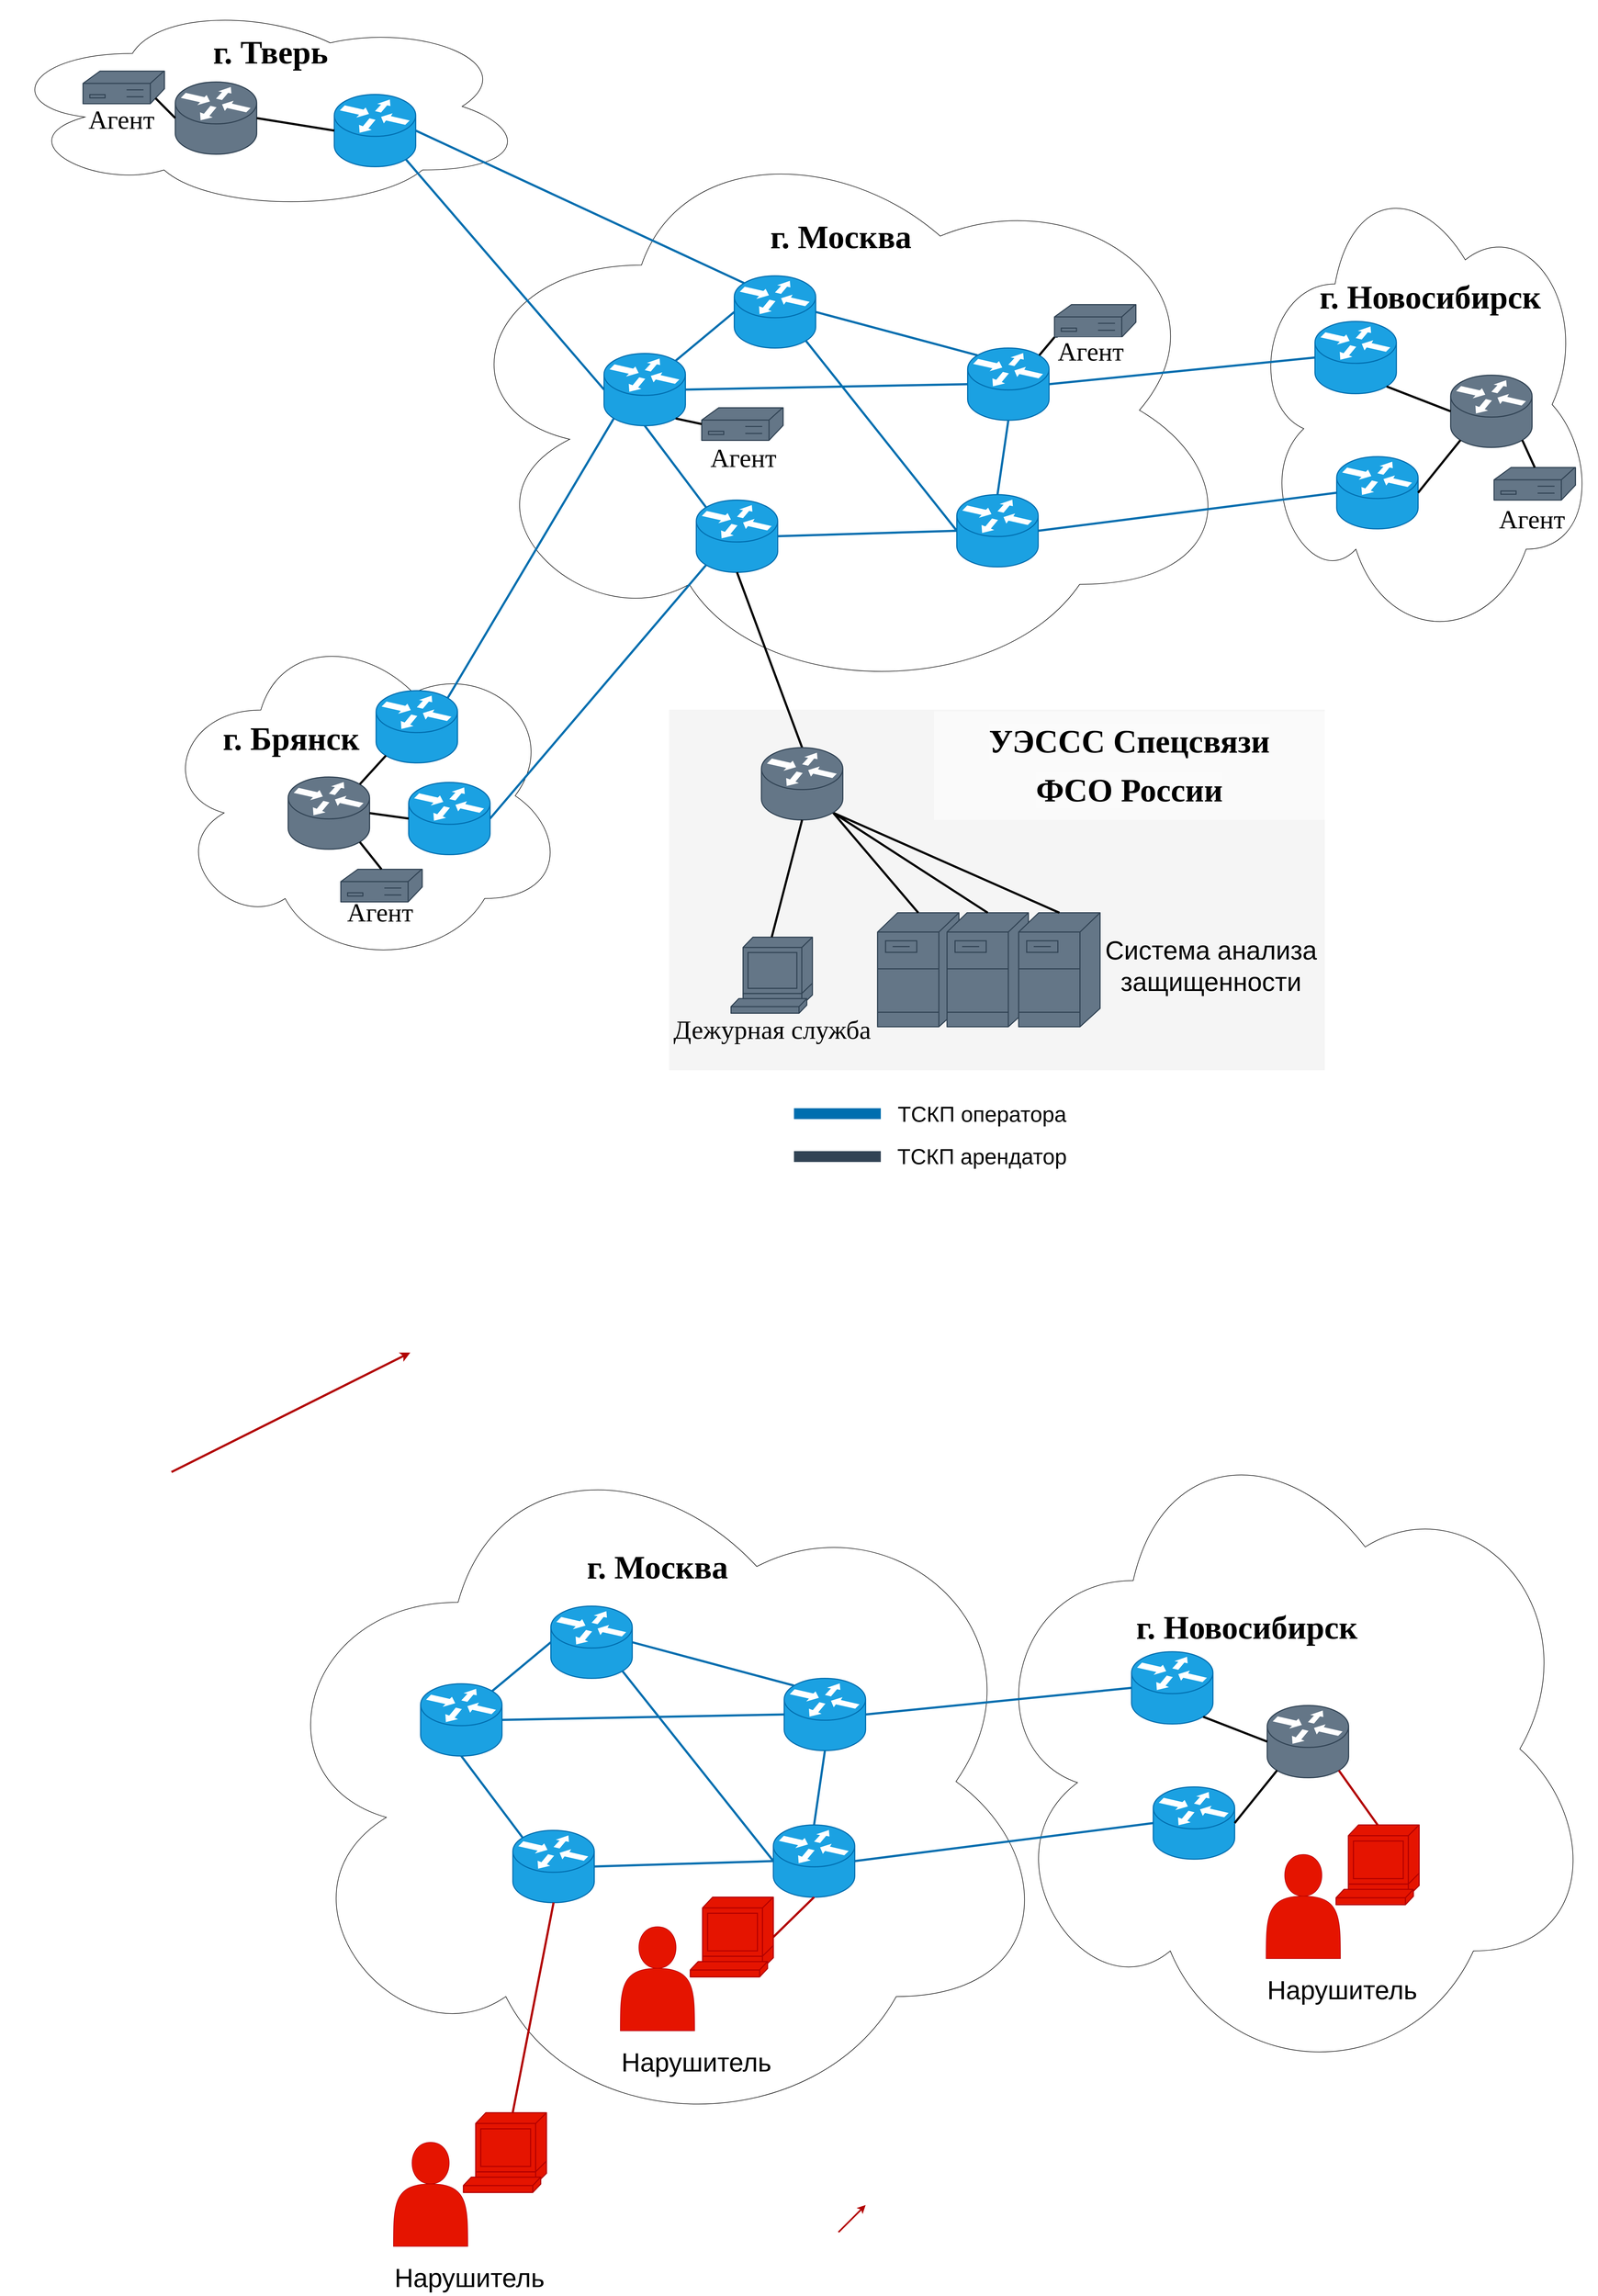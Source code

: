 <mxfile version="24.3.1" type="github">
  <diagram name="Страница — 1" id="Bqd6xs9rip2nT49SWFEB">
    <mxGraphModel dx="258" dy="3413" grid="1" gridSize="10" guides="1" tooltips="1" connect="1" arrows="1" fold="1" page="1" pageScale="1" pageWidth="827" pageHeight="1169" math="0" shadow="0">
      <root>
        <mxCell id="0" />
        <mxCell id="1" parent="0" />
        <mxCell id="gcthmi8djZXuA6VIOoRg-48" value="" style="ellipse;shape=cloud;whiteSpace=wrap;html=1;" parent="1" vertex="1">
          <mxGeometry x="2492" y="-2070" width="1468" height="1069" as="geometry" />
        </mxCell>
        <mxCell id="gcthmi8djZXuA6VIOoRg-49" value="&lt;font style=&quot;font-size: 22px;&quot;&gt;&lt;br&gt;&lt;/font&gt;" style="ellipse;shape=cloud;whiteSpace=wrap;html=1;" parent="1" vertex="1">
          <mxGeometry x="1678" y="-2290" width="972" height="390" as="geometry" />
        </mxCell>
        <mxCell id="gcthmi8djZXuA6VIOoRg-94" value="&lt;font face=&quot;Times New Roman&quot; style=&quot;font-size: 60px;&quot;&gt;&lt;b&gt;г. Москва&lt;/b&gt;&lt;/font&gt;" style="text;html=1;align=center;verticalAlign=middle;resizable=0;points=[];autosize=1;strokeColor=none;fillColor=none;" parent="1" vertex="1">
          <mxGeometry x="3086" y="-1900" width="280" height="90" as="geometry" />
        </mxCell>
        <mxCell id="gcthmi8djZXuA6VIOoRg-96" value="&lt;font face=&quot;Times New Roman&quot; style=&quot;font-size: 60px;&quot;&gt;&lt;b&gt;г. Тверь&lt;/b&gt;&lt;/font&gt;" style="text;html=1;align=center;verticalAlign=middle;resizable=0;points=[];autosize=1;strokeColor=none;fillColor=none;" parent="1" vertex="1">
          <mxGeometry x="2055" y="-2240" width="240" height="90" as="geometry" />
        </mxCell>
        <mxCell id="gcthmi8djZXuA6VIOoRg-97" value="" style="ellipse;shape=cloud;whiteSpace=wrap;html=1;" parent="1" vertex="1">
          <mxGeometry x="3977" y="-1990" width="640" height="888" as="geometry" />
        </mxCell>
        <mxCell id="gcthmi8djZXuA6VIOoRg-98" value="&lt;font face=&quot;Times New Roman&quot; style=&quot;font-size: 60px;&quot;&gt;&lt;b&gt;г. Новосибирск&lt;/b&gt;&lt;/font&gt;" style="text;html=1;align=center;verticalAlign=middle;resizable=0;points=[];autosize=1;strokeColor=none;fillColor=none;" parent="1" vertex="1">
          <mxGeometry x="4097" y="-1789" width="430" height="90" as="geometry" />
        </mxCell>
        <mxCell id="gcthmi8djZXuA6VIOoRg-99" value="&lt;font style=&quot;font-size: 22px;&quot;&gt;&lt;br&gt;&lt;/font&gt;" style="ellipse;shape=cloud;whiteSpace=wrap;html=1;" parent="1" vertex="1">
          <mxGeometry x="1970" y="-1141" width="750" height="631" as="geometry" />
        </mxCell>
        <mxCell id="gcthmi8djZXuA6VIOoRg-100" value="&lt;font face=&quot;Times New Roman&quot; style=&quot;font-size: 60px;&quot;&gt;&lt;b&gt;г. Брянск&lt;/b&gt;&lt;/font&gt;" style="text;html=1;align=center;verticalAlign=middle;resizable=0;points=[];autosize=1;strokeColor=none;fillColor=none;" parent="1" vertex="1">
          <mxGeometry x="2073" y="-976" width="280" height="90" as="geometry" />
        </mxCell>
        <mxCell id="gcthmi8djZXuA6VIOoRg-101" value="" style="shape=mxgraph.cisco.routers.router;sketch=0;html=1;pointerEvents=1;dashed=0;fillColor=#1ba1e2;strokeColor=#006EAF;strokeWidth=2;verticalLabelPosition=bottom;verticalAlign=top;align=center;outlineConnect=0;fontColor=#ffffff;" parent="1" vertex="1">
          <mxGeometry x="2960" y="-1370" width="150" height="133" as="geometry" />
        </mxCell>
        <mxCell id="gcthmi8djZXuA6VIOoRg-102" value="" style="shape=mxgraph.cisco.routers.router;sketch=0;html=1;pointerEvents=1;dashed=0;fillColor=#1ba1e2;strokeColor=#006EAF;strokeWidth=2;verticalLabelPosition=bottom;verticalAlign=top;align=center;outlineConnect=0;fontColor=#ffffff;" parent="1" vertex="1">
          <mxGeometry x="2790" y="-1640" width="150" height="133" as="geometry" />
        </mxCell>
        <mxCell id="gcthmi8djZXuA6VIOoRg-103" value="" style="shape=mxgraph.cisco.routers.router;sketch=0;html=1;pointerEvents=1;dashed=0;fillColor=#1ba1e2;strokeColor=#006EAF;strokeWidth=2;verticalLabelPosition=bottom;verticalAlign=top;align=center;outlineConnect=0;fontColor=#ffffff;" parent="1" vertex="1">
          <mxGeometry x="3030" y="-1783" width="150" height="133" as="geometry" />
        </mxCell>
        <mxCell id="gcthmi8djZXuA6VIOoRg-104" value="" style="shape=mxgraph.cisco.routers.router;sketch=0;html=1;pointerEvents=1;dashed=0;fillColor=#1ba1e2;strokeColor=#006EAF;strokeWidth=2;verticalLabelPosition=bottom;verticalAlign=top;align=center;outlineConnect=0;fontColor=#ffffff;" parent="1" vertex="1">
          <mxGeometry x="3440" y="-1380" width="150" height="133" as="geometry" />
        </mxCell>
        <mxCell id="gcthmi8djZXuA6VIOoRg-107" value="" style="shape=mxgraph.cisco.routers.router;sketch=0;html=1;pointerEvents=1;dashed=0;fillColor=#1ba1e2;strokeColor=#006EAF;strokeWidth=2;verticalLabelPosition=bottom;verticalAlign=top;align=center;outlineConnect=0;fontColor=#ffffff;" parent="1" vertex="1">
          <mxGeometry x="4100" y="-1699" width="150" height="133" as="geometry" />
        </mxCell>
        <mxCell id="gcthmi8djZXuA6VIOoRg-109" value="" style="shape=mxgraph.cisco.routers.router;sketch=0;html=1;pointerEvents=1;dashed=0;fillColor=#1ba1e2;strokeColor=#006EAF;strokeWidth=2;verticalLabelPosition=bottom;verticalAlign=top;align=center;outlineConnect=0;fontColor=#ffffff;" parent="1" vertex="1">
          <mxGeometry x="4140" y="-1450" width="150" height="133" as="geometry" />
        </mxCell>
        <mxCell id="gcthmi8djZXuA6VIOoRg-110" value="" style="shape=mxgraph.cisco.routers.router;sketch=0;html=1;pointerEvents=1;dashed=0;fillColor=#1ba1e2;strokeColor=#006EAF;strokeWidth=2;verticalLabelPosition=bottom;verticalAlign=top;align=center;outlineConnect=0;fontColor=#ffffff;" parent="1" vertex="1">
          <mxGeometry x="2293" y="-2117" width="150" height="133" as="geometry" />
        </mxCell>
        <mxCell id="gcthmi8djZXuA6VIOoRg-111" value="" style="shape=mxgraph.cisco.routers.router;sketch=0;html=1;pointerEvents=1;dashed=0;fillColor=#1ba1e2;strokeColor=#006EAF;strokeWidth=2;verticalLabelPosition=bottom;verticalAlign=top;align=center;outlineConnect=0;fontColor=#ffffff;" parent="1" vertex="1">
          <mxGeometry x="2430" y="-850" width="150" height="133" as="geometry" />
        </mxCell>
        <mxCell id="gcthmi8djZXuA6VIOoRg-112" value="" style="shape=mxgraph.cisco.routers.router;sketch=0;html=1;pointerEvents=1;dashed=0;fillColor=#1ba1e2;strokeColor=#006EAF;strokeWidth=2;verticalLabelPosition=bottom;verticalAlign=top;align=center;outlineConnect=0;fontColor=#ffffff;" parent="1" vertex="1">
          <mxGeometry x="2370" y="-1019" width="150" height="133" as="geometry" />
        </mxCell>
        <mxCell id="gcthmi8djZXuA6VIOoRg-113" value="" style="whiteSpace=wrap;html=1;rounded=0;shadow=0;comic=0;strokeWidth=1;fontFamily=Verdana;fontSize=14;fillColor=#f5f5f5;strokeColor=none;verticalAlign=top;fontStyle=1" parent="1" vertex="1">
          <mxGeometry x="2910" y="-984" width="1208" height="664" as="geometry" />
        </mxCell>
        <mxCell id="gcthmi8djZXuA6VIOoRg-116" value="&lt;p style=&quot;line-height: 150%; font-size: 60px;&quot;&gt;&lt;br&gt;&lt;span style=&quot;forced-color-adjust: none; color: rgb(0, 0, 0); font-style: normal; font-variant-ligatures: normal; font-variant-caps: normal; letter-spacing: normal; orphans: 2; text-align: center; text-indent: 0px; text-transform: none; widows: 2; word-spacing: 0px; -webkit-text-stroke-width: 0px; background-color: rgb(251, 251, 251); text-decoration-thickness: initial; text-decoration-style: initial; text-decoration-color: initial; font-family: Verdana; font-weight: 700; white-space: normal;&quot;&gt;УЭССС Спецсвязи&lt;/span&gt;&lt;br style=&quot;forced-color-adjust: none; color: rgb(0, 0, 0); font-style: normal; font-variant-ligatures: normal; font-variant-caps: normal; letter-spacing: normal; orphans: 2; text-align: center; text-indent: 0px; text-transform: none; widows: 2; word-spacing: 0px; -webkit-text-stroke-width: 0px; background-color: rgb(251, 251, 251); text-decoration-thickness: initial; text-decoration-style: initial; text-decoration-color: initial; font-family: Verdana; font-weight: 700; white-space: normal;&quot;&gt;&lt;span style=&quot;forced-color-adjust: none; color: rgb(0, 0, 0); font-style: normal; font-variant-ligatures: normal; font-variant-caps: normal; letter-spacing: normal; orphans: 2; text-align: center; text-indent: 0px; text-transform: none; widows: 2; word-spacing: 0px; -webkit-text-stroke-width: 0px; background-color: rgb(251, 251, 251); text-decoration-thickness: initial; text-decoration-style: initial; text-decoration-color: initial; font-family: Verdana; font-weight: 700; white-space: normal;&quot;&gt;ФСО России&lt;/span&gt;&lt;br&gt;&lt;br&gt;&lt;/p&gt;" style="rounded=0;whiteSpace=wrap;html=1;opacity=50;strokeColor=none;" parent="1" vertex="1">
          <mxGeometry x="3398" y="-981" width="720" height="200" as="geometry" />
        </mxCell>
        <mxCell id="gcthmi8djZXuA6VIOoRg-118" value="" style="endArrow=none;html=1;rounded=0;exitX=0.88;exitY=0.9;exitDx=0;exitDy=0;exitPerimeter=0;entryX=0;entryY=0.5;entryDx=0;entryDy=0;entryPerimeter=0;jumpSize=50;strokeWidth=4;fillColor=#1ba1e2;strokeColor=#006EAF;" parent="1" source="gcthmi8djZXuA6VIOoRg-110" target="gcthmi8djZXuA6VIOoRg-102" edge="1">
          <mxGeometry width="50" height="50" relative="1" as="geometry">
            <mxPoint x="2670" y="-1380" as="sourcePoint" />
            <mxPoint x="2720" y="-1430" as="targetPoint" />
          </mxGeometry>
        </mxCell>
        <mxCell id="gcthmi8djZXuA6VIOoRg-119" value="" style="endArrow=none;html=1;rounded=0;exitX=0.88;exitY=0.1;exitDx=0;exitDy=0;exitPerimeter=0;entryX=0.12;entryY=0.9;entryDx=0;entryDy=0;entryPerimeter=0;jumpSize=50;strokeWidth=4;fillColor=#1ba1e2;strokeColor=#006EAF;" parent="1" source="gcthmi8djZXuA6VIOoRg-112" target="gcthmi8djZXuA6VIOoRg-102" edge="1">
          <mxGeometry width="50" height="50" relative="1" as="geometry">
            <mxPoint x="2225" y="-1697" as="sourcePoint" />
            <mxPoint x="2800" y="-1564" as="targetPoint" />
          </mxGeometry>
        </mxCell>
        <mxCell id="gcthmi8djZXuA6VIOoRg-120" value="" style="endArrow=none;html=1;rounded=0;exitX=1;exitY=0.5;exitDx=0;exitDy=0;exitPerimeter=0;entryX=0.12;entryY=0.9;entryDx=0;entryDy=0;entryPerimeter=0;jumpSize=50;strokeWidth=4;fillColor=#1ba1e2;strokeColor=#006EAF;" parent="1" source="gcthmi8djZXuA6VIOoRg-111" target="gcthmi8djZXuA6VIOoRg-101" edge="1">
          <mxGeometry width="50" height="50" relative="1" as="geometry">
            <mxPoint x="2235" y="-1687" as="sourcePoint" />
            <mxPoint x="2810" y="-1554" as="targetPoint" />
          </mxGeometry>
        </mxCell>
        <mxCell id="gcthmi8djZXuA6VIOoRg-121" value="" style="endArrow=none;html=1;rounded=0;exitX=0.5;exitY=0;exitDx=0;exitDy=0;exitPerimeter=0;entryX=0.5;entryY=1;entryDx=0;entryDy=0;entryPerimeter=0;jumpSize=50;strokeWidth=4;" parent="1" source="gcthmi8djZXuA6VIOoRg-117" target="gcthmi8djZXuA6VIOoRg-101" edge="1">
          <mxGeometry width="50" height="50" relative="1" as="geometry">
            <mxPoint x="2245" y="-1677" as="sourcePoint" />
            <mxPoint x="2820" y="-1544" as="targetPoint" />
          </mxGeometry>
        </mxCell>
        <mxCell id="gcthmi8djZXuA6VIOoRg-122" value="" style="endArrow=none;html=1;rounded=0;exitX=0;exitY=0.5;exitDx=0;exitDy=0;exitPerimeter=0;entryX=1;entryY=0.5;entryDx=0;entryDy=0;entryPerimeter=0;jumpSize=50;strokeWidth=4;fillColor=#1ba1e2;strokeColor=#006EAF;" parent="1" source="gcthmi8djZXuA6VIOoRg-107" target="gcthmi8djZXuA6VIOoRg-105" edge="1">
          <mxGeometry width="50" height="50" relative="1" as="geometry">
            <mxPoint x="2255" y="-1667" as="sourcePoint" />
            <mxPoint x="2830" y="-1534" as="targetPoint" />
          </mxGeometry>
        </mxCell>
        <mxCell id="gcthmi8djZXuA6VIOoRg-123" value="" style="endArrow=none;html=1;rounded=0;exitX=1;exitY=0.5;exitDx=0;exitDy=0;exitPerimeter=0;entryX=0;entryY=0.5;entryDx=0;entryDy=0;entryPerimeter=0;jumpSize=50;strokeWidth=4;fillColor=#1ba1e2;strokeColor=#006EAF;" parent="1" source="gcthmi8djZXuA6VIOoRg-104" target="gcthmi8djZXuA6VIOoRg-109" edge="1">
          <mxGeometry width="50" height="50" relative="1" as="geometry">
            <mxPoint x="2265" y="-1657" as="sourcePoint" />
            <mxPoint x="2840" y="-1524" as="targetPoint" />
          </mxGeometry>
        </mxCell>
        <mxCell id="gcthmi8djZXuA6VIOoRg-124" value="" style="endArrow=none;html=1;rounded=0;exitX=1;exitY=0.5;exitDx=0;exitDy=0;exitPerimeter=0;entryX=0;entryY=0.5;entryDx=0;entryDy=0;entryPerimeter=0;jumpSize=50;strokeWidth=4;fillColor=#1ba1e2;strokeColor=#006EAF;" parent="1" source="gcthmi8djZXuA6VIOoRg-102" target="gcthmi8djZXuA6VIOoRg-105" edge="1">
          <mxGeometry width="50" height="50" relative="1" as="geometry">
            <mxPoint x="2275" y="-1647" as="sourcePoint" />
            <mxPoint x="2850" y="-1514" as="targetPoint" />
          </mxGeometry>
        </mxCell>
        <mxCell id="gcthmi8djZXuA6VIOoRg-125" value="" style="endArrow=none;html=1;rounded=0;entryX=0;entryY=0.5;entryDx=0;entryDy=0;entryPerimeter=0;jumpSize=50;strokeWidth=4;exitX=0.88;exitY=0.9;exitDx=0;exitDy=0;exitPerimeter=0;fillColor=#1ba1e2;strokeColor=#006EAF;" parent="1" source="gcthmi8djZXuA6VIOoRg-103" target="gcthmi8djZXuA6VIOoRg-104" edge="1">
          <mxGeometry width="50" height="50" relative="1" as="geometry">
            <mxPoint x="2285" y="-1637" as="sourcePoint" />
            <mxPoint x="2860" y="-1504" as="targetPoint" />
          </mxGeometry>
        </mxCell>
        <mxCell id="gcthmi8djZXuA6VIOoRg-126" value="" style="endArrow=none;html=1;rounded=0;exitX=1;exitY=0.5;exitDx=0;exitDy=0;exitPerimeter=0;entryX=0;entryY=0.5;entryDx=0;entryDy=0;entryPerimeter=0;jumpSize=50;strokeWidth=4;fillColor=#1ba1e2;strokeColor=#006EAF;" parent="1" source="gcthmi8djZXuA6VIOoRg-101" target="gcthmi8djZXuA6VIOoRg-104" edge="1">
          <mxGeometry width="50" height="50" relative="1" as="geometry">
            <mxPoint x="2295" y="-1627" as="sourcePoint" />
            <mxPoint x="2870" y="-1494" as="targetPoint" />
          </mxGeometry>
        </mxCell>
        <mxCell id="gcthmi8djZXuA6VIOoRg-127" value="" style="endArrow=none;html=1;rounded=0;exitX=1;exitY=0.5;exitDx=0;exitDy=0;exitPerimeter=0;entryX=0.12;entryY=0.1;entryDx=0;entryDy=0;entryPerimeter=0;jumpSize=50;strokeWidth=4;fillColor=#1ba1e2;strokeColor=#006EAF;" parent="1" source="gcthmi8djZXuA6VIOoRg-103" target="gcthmi8djZXuA6VIOoRg-105" edge="1">
          <mxGeometry width="50" height="50" relative="1" as="geometry">
            <mxPoint x="2305" y="-1617" as="sourcePoint" />
            <mxPoint x="2880" y="-1484" as="targetPoint" />
          </mxGeometry>
        </mxCell>
        <mxCell id="gcthmi8djZXuA6VIOoRg-105" value="" style="shape=mxgraph.cisco.routers.router;sketch=0;html=1;pointerEvents=1;dashed=0;fillColor=#1ba1e2;strokeColor=#006EAF;strokeWidth=2;verticalLabelPosition=bottom;verticalAlign=top;align=center;outlineConnect=0;fontColor=#ffffff;" parent="1" vertex="1">
          <mxGeometry x="3460" y="-1650" width="150" height="133" as="geometry" />
        </mxCell>
        <mxCell id="gcthmi8djZXuA6VIOoRg-128" value="" style="endArrow=none;html=1;rounded=0;exitX=0.5;exitY=1;exitDx=0;exitDy=0;exitPerimeter=0;entryX=0.12;entryY=0.1;entryDx=0;entryDy=0;entryPerimeter=0;jumpSize=50;strokeWidth=4;fillColor=#1ba1e2;strokeColor=#006EAF;" parent="1" source="gcthmi8djZXuA6VIOoRg-102" target="gcthmi8djZXuA6VIOoRg-101" edge="1">
          <mxGeometry width="50" height="50" relative="1" as="geometry">
            <mxPoint x="2315" y="-1607" as="sourcePoint" />
            <mxPoint x="2890" y="-1474" as="targetPoint" />
          </mxGeometry>
        </mxCell>
        <mxCell id="gcthmi8djZXuA6VIOoRg-129" value="" style="endArrow=none;html=1;rounded=0;exitX=0.88;exitY=0.1;exitDx=0;exitDy=0;exitPerimeter=0;entryX=0;entryY=0.5;entryDx=0;entryDy=0;entryPerimeter=0;jumpSize=50;strokeWidth=4;fillColor=#1ba1e2;strokeColor=#006EAF;" parent="1" source="gcthmi8djZXuA6VIOoRg-102" target="gcthmi8djZXuA6VIOoRg-103" edge="1">
          <mxGeometry width="50" height="50" relative="1" as="geometry">
            <mxPoint x="2325" y="-1597" as="sourcePoint" />
            <mxPoint x="2900" y="-1464" as="targetPoint" />
          </mxGeometry>
        </mxCell>
        <mxCell id="gcthmi8djZXuA6VIOoRg-130" value="" style="endArrow=none;html=1;rounded=0;exitX=0.5;exitY=0;exitDx=0;exitDy=0;exitPerimeter=0;entryX=0.5;entryY=1;entryDx=0;entryDy=0;entryPerimeter=0;jumpSize=50;strokeWidth=4;fillColor=#1ba1e2;strokeColor=#006EAF;" parent="1" source="gcthmi8djZXuA6VIOoRg-104" target="gcthmi8djZXuA6VIOoRg-105" edge="1">
          <mxGeometry width="50" height="50" relative="1" as="geometry">
            <mxPoint x="2335" y="-1587" as="sourcePoint" />
            <mxPoint x="2910" y="-1454" as="targetPoint" />
          </mxGeometry>
        </mxCell>
        <mxCell id="gcthmi8djZXuA6VIOoRg-131" value="" style="endArrow=none;html=1;rounded=0;exitX=1;exitY=0.5;exitDx=0;exitDy=0;exitPerimeter=0;entryX=0.12;entryY=0.1;entryDx=0;entryDy=0;entryPerimeter=0;jumpSize=50;strokeWidth=4;fillColor=#1ba1e2;strokeColor=#006EAF;" parent="1" source="gcthmi8djZXuA6VIOoRg-110" target="gcthmi8djZXuA6VIOoRg-103" edge="1">
          <mxGeometry width="50" height="50" relative="1" as="geometry">
            <mxPoint x="2345" y="-1577" as="sourcePoint" />
            <mxPoint x="2920" y="-1444" as="targetPoint" />
          </mxGeometry>
        </mxCell>
        <mxCell id="gcthmi8djZXuA6VIOoRg-132" value="" style="shape=mxgraph.cisco.servers.fileserver;sketch=0;html=1;pointerEvents=1;dashed=0;fillColor=#647687;strokeColor=#314354;strokeWidth=2;verticalLabelPosition=bottom;verticalAlign=top;align=center;outlineConnect=0;fontColor=#ffffff;" parent="1" vertex="1">
          <mxGeometry x="3294" y="-610" width="150" height="210" as="geometry" />
        </mxCell>
        <mxCell id="gcthmi8djZXuA6VIOoRg-133" value="&lt;font style=&quot;font-size: 40px;&quot;&gt;ТСКП оператора&lt;/font&gt;" style="text;html=1;align=center;verticalAlign=middle;resizable=0;points=[];autosize=1;strokeColor=none;fillColor=none;" parent="1" vertex="1">
          <mxGeometry x="3321" y="-270" width="330" height="60" as="geometry" />
        </mxCell>
        <mxCell id="gcthmi8djZXuA6VIOoRg-135" style="edgeStyle=none;html=1;labelBackgroundColor=none;startFill=0;endArrow=none;endFill=0;strokeWidth=20;fontFamily=Verdana;fontSize=12;fillColor=#1ba1e2;strokeColor=#006EAF;" parent="1" edge="1">
          <mxGeometry relative="1" as="geometry">
            <mxPoint x="3300" y="-240" as="sourcePoint" />
            <mxPoint x="3140" y="-240" as="targetPoint" />
          </mxGeometry>
        </mxCell>
        <mxCell id="gcthmi8djZXuA6VIOoRg-137" style="edgeStyle=none;html=1;labelBackgroundColor=none;startFill=0;endArrow=none;endFill=0;strokeWidth=20;fontFamily=Verdana;fontSize=12;fillColor=#647687;strokeColor=#314354;" parent="1" edge="1">
          <mxGeometry relative="1" as="geometry">
            <mxPoint x="3300" y="-161" as="sourcePoint" />
            <mxPoint x="3140" y="-161" as="targetPoint" />
          </mxGeometry>
        </mxCell>
        <mxCell id="gcthmi8djZXuA6VIOoRg-138" value="&lt;font style=&quot;font-size: 40px;&quot;&gt;ТСКП арендатор&lt;/font&gt;" style="text;html=1;align=center;verticalAlign=middle;resizable=0;points=[];autosize=1;strokeColor=none;fillColor=none;" parent="1" vertex="1">
          <mxGeometry x="3316" y="-192" width="340" height="60" as="geometry" />
        </mxCell>
        <mxCell id="gcthmi8djZXuA6VIOoRg-143" value="" style="shape=mxgraph.cisco.routers.router;sketch=0;html=1;pointerEvents=1;dashed=0;fillColor=#647687;strokeColor=#314354;strokeWidth=2;verticalLabelPosition=bottom;verticalAlign=top;align=center;outlineConnect=0;fontColor=#ffffff;" parent="1" vertex="1">
          <mxGeometry x="2000" y="-2140" width="150" height="133" as="geometry" />
        </mxCell>
        <mxCell id="gcthmi8djZXuA6VIOoRg-144" value="" style="endArrow=none;html=1;rounded=0;exitX=1;exitY=0.5;exitDx=0;exitDy=0;exitPerimeter=0;entryX=0;entryY=0.5;entryDx=0;entryDy=0;entryPerimeter=0;jumpSize=50;strokeWidth=4;" parent="1" source="gcthmi8djZXuA6VIOoRg-143" target="gcthmi8djZXuA6VIOoRg-110" edge="1">
          <mxGeometry width="50" height="50" relative="1" as="geometry">
            <mxPoint x="2453" y="-2040" as="sourcePoint" />
            <mxPoint x="3058" y="-1760" as="targetPoint" />
          </mxGeometry>
        </mxCell>
        <mxCell id="gcthmi8djZXuA6VIOoRg-145" value="" style="shape=mxgraph.cisco.routers.router;sketch=0;html=1;pointerEvents=1;dashed=0;fillColor=#647687;strokeColor=#314354;strokeWidth=2;verticalLabelPosition=bottom;verticalAlign=top;align=center;outlineConnect=0;fontColor=#ffffff;" parent="1" vertex="1">
          <mxGeometry x="2208" y="-860" width="150" height="133" as="geometry" />
        </mxCell>
        <mxCell id="gcthmi8djZXuA6VIOoRg-146" value="" style="endArrow=none;html=1;rounded=0;exitX=0.88;exitY=0.1;exitDx=0;exitDy=0;exitPerimeter=0;entryX=0.12;entryY=0.9;entryDx=0;entryDy=0;entryPerimeter=0;jumpSize=50;strokeWidth=4;" parent="1" source="gcthmi8djZXuA6VIOoRg-145" target="gcthmi8djZXuA6VIOoRg-112" edge="1">
          <mxGeometry width="50" height="50" relative="1" as="geometry">
            <mxPoint x="3105" y="-911" as="sourcePoint" />
            <mxPoint x="3045" y="-1227" as="targetPoint" />
          </mxGeometry>
        </mxCell>
        <mxCell id="gcthmi8djZXuA6VIOoRg-147" value="" style="endArrow=none;html=1;rounded=0;exitX=0;exitY=0.5;exitDx=0;exitDy=0;exitPerimeter=0;entryX=1;entryY=0.5;entryDx=0;entryDy=0;entryPerimeter=0;jumpSize=50;strokeWidth=4;" parent="1" source="gcthmi8djZXuA6VIOoRg-111" target="gcthmi8djZXuA6VIOoRg-145" edge="1">
          <mxGeometry width="50" height="50" relative="1" as="geometry">
            <mxPoint x="3115" y="-901" as="sourcePoint" />
            <mxPoint x="3055" y="-1217" as="targetPoint" />
          </mxGeometry>
        </mxCell>
        <mxCell id="gcthmi8djZXuA6VIOoRg-148" value="" style="shape=mxgraph.cisco.routers.router;sketch=0;html=1;pointerEvents=1;dashed=0;fillColor=#647687;strokeColor=#314354;strokeWidth=2;verticalLabelPosition=bottom;verticalAlign=top;align=center;outlineConnect=0;fontColor=#ffffff;" parent="1" vertex="1">
          <mxGeometry x="4350" y="-1600" width="150" height="133" as="geometry" />
        </mxCell>
        <mxCell id="gcthmi8djZXuA6VIOoRg-150" value="" style="endArrow=none;html=1;rounded=0;exitX=0.12;exitY=0.9;exitDx=0;exitDy=0;exitPerimeter=0;entryX=1;entryY=0.5;entryDx=0;entryDy=0;entryPerimeter=0;jumpSize=50;strokeWidth=4;" parent="1" source="gcthmi8djZXuA6VIOoRg-148" target="gcthmi8djZXuA6VIOoRg-109" edge="1">
          <mxGeometry width="50" height="50" relative="1" as="geometry">
            <mxPoint x="3105" y="-911" as="sourcePoint" />
            <mxPoint x="3045" y="-1227" as="targetPoint" />
          </mxGeometry>
        </mxCell>
        <mxCell id="gcthmi8djZXuA6VIOoRg-151" value="" style="endArrow=none;html=1;rounded=0;exitX=0;exitY=0.5;exitDx=0;exitDy=0;exitPerimeter=0;entryX=0.88;entryY=0.9;entryDx=0;entryDy=0;entryPerimeter=0;jumpSize=50;strokeWidth=4;" parent="1" source="gcthmi8djZXuA6VIOoRg-148" target="gcthmi8djZXuA6VIOoRg-107" edge="1">
          <mxGeometry width="50" height="50" relative="1" as="geometry">
            <mxPoint x="3115" y="-901" as="sourcePoint" />
            <mxPoint x="3055" y="-1217" as="targetPoint" />
          </mxGeometry>
        </mxCell>
        <mxCell id="gcthmi8djZXuA6VIOoRg-152" value="" style="shape=mxgraph.cisco.servers.fileserver;sketch=0;html=1;pointerEvents=1;dashed=0;fillColor=#647687;strokeColor=#314354;strokeWidth=2;verticalLabelPosition=bottom;verticalAlign=top;align=center;outlineConnect=0;fontColor=#ffffff;" parent="1" vertex="1">
          <mxGeometry x="3422" y="-610" width="150" height="210" as="geometry" />
        </mxCell>
        <mxCell id="gcthmi8djZXuA6VIOoRg-153" value="" style="shape=mxgraph.cisco.servers.fileserver;sketch=0;html=1;pointerEvents=1;dashed=0;fillColor=#647687;strokeColor=#314354;strokeWidth=2;verticalLabelPosition=bottom;verticalAlign=top;align=center;outlineConnect=0;fontColor=#ffffff;" parent="1" vertex="1">
          <mxGeometry x="3554" y="-610" width="150" height="210" as="geometry" />
        </mxCell>
        <mxCell id="gcthmi8djZXuA6VIOoRg-154" value="" style="shape=mxgraph.cisco.controllers_and_modules.3174_(desktop)_cluster_controller;sketch=0;html=1;pointerEvents=1;dashed=0;fillColor=#647687;strokeColor=#314354;strokeWidth=2;verticalLabelPosition=bottom;verticalAlign=top;align=center;outlineConnect=0;fontColor=#ffffff;" parent="1" vertex="1">
          <mxGeometry x="4430" y="-1430" width="150" height="60" as="geometry" />
        </mxCell>
        <mxCell id="gcthmi8djZXuA6VIOoRg-156" value="" style="endArrow=none;html=1;rounded=0;exitX=0.88;exitY=0.9;exitDx=0;exitDy=0;exitPerimeter=0;entryX=0.5;entryY=0;entryDx=0;entryDy=0;entryPerimeter=0;jumpSize=50;strokeWidth=4;" parent="1" source="gcthmi8djZXuA6VIOoRg-148" target="gcthmi8djZXuA6VIOoRg-154" edge="1">
          <mxGeometry width="50" height="50" relative="1" as="geometry">
            <mxPoint x="4378" y="-1470" as="sourcePoint" />
            <mxPoint x="4300" y="-1373" as="targetPoint" />
          </mxGeometry>
        </mxCell>
        <mxCell id="gcthmi8djZXuA6VIOoRg-157" value="" style="shape=mxgraph.cisco.controllers_and_modules.3174_(desktop)_cluster_controller;sketch=0;html=1;pointerEvents=1;dashed=0;fillColor=#647687;strokeColor=#314354;strokeWidth=2;verticalLabelPosition=bottom;verticalAlign=top;align=center;outlineConnect=0;fontColor=#ffffff;" parent="1" vertex="1">
          <mxGeometry x="1830" y="-2160" width="150" height="60" as="geometry" />
        </mxCell>
        <mxCell id="gcthmi8djZXuA6VIOoRg-159" value="" style="shape=mxgraph.cisco.controllers_and_modules.3174_(desktop)_cluster_controller;sketch=0;html=1;pointerEvents=1;dashed=0;fillColor=#647687;strokeColor=#314354;strokeWidth=2;verticalLabelPosition=bottom;verticalAlign=top;align=center;outlineConnect=0;fontColor=#ffffff;" parent="1" vertex="1">
          <mxGeometry x="2305" y="-690" width="150" height="60" as="geometry" />
        </mxCell>
        <mxCell id="gcthmi8djZXuA6VIOoRg-160" value="&lt;font face=&quot;Times New Roman&quot; style=&quot;font-size: 48px;&quot;&gt;Агент&lt;/font&gt;" style="text;html=1;align=center;verticalAlign=middle;resizable=0;points=[];autosize=1;strokeColor=none;fillColor=none;" parent="1" vertex="1">
          <mxGeometry x="2307" y="-646" width="140" height="70" as="geometry" />
        </mxCell>
        <mxCell id="gcthmi8djZXuA6VIOoRg-161" value="" style="shape=mxgraph.cisco.controllers_and_modules.3174_(desktop)_cluster_controller;sketch=0;html=1;pointerEvents=1;dashed=0;fillColor=#647687;strokeColor=#314354;strokeWidth=2;verticalLabelPosition=bottom;verticalAlign=top;align=center;outlineConnect=0;fontColor=#ffffff;" parent="1" vertex="1">
          <mxGeometry x="2970" y="-1540" width="150" height="60" as="geometry" />
        </mxCell>
        <mxCell id="gcthmi8djZXuA6VIOoRg-163" value="" style="shape=mxgraph.cisco.controllers_and_modules.3174_(desktop)_cluster_controller;sketch=0;html=1;pointerEvents=1;dashed=0;fillColor=#647687;strokeColor=#314354;strokeWidth=2;verticalLabelPosition=bottom;verticalAlign=top;align=center;outlineConnect=0;fontColor=#ffffff;" parent="1" vertex="1">
          <mxGeometry x="3620" y="-1730" width="150" height="60" as="geometry" />
        </mxCell>
        <mxCell id="gcthmi8djZXuA6VIOoRg-165" value="" style="endArrow=none;html=1;rounded=0;exitX=0.88;exitY=0.9;exitDx=0;exitDy=0;exitPerimeter=0;entryX=0.5;entryY=0;entryDx=0;entryDy=0;entryPerimeter=0;jumpSize=50;strokeWidth=4;" parent="1" source="gcthmi8djZXuA6VIOoRg-145" target="gcthmi8djZXuA6VIOoRg-159" edge="1">
          <mxGeometry width="50" height="50" relative="1" as="geometry">
            <mxPoint x="4492" y="-1470" as="sourcePoint" />
            <mxPoint x="4515" y="-1420" as="targetPoint" />
          </mxGeometry>
        </mxCell>
        <mxCell id="gcthmi8djZXuA6VIOoRg-166" value="" style="endArrow=none;html=1;rounded=0;exitX=0;exitY=0.5;exitDx=0;exitDy=0;exitPerimeter=0;entryX=0.89;entryY=0.83;entryDx=0;entryDy=0;entryPerimeter=0;jumpSize=50;strokeWidth=4;" parent="1" source="gcthmi8djZXuA6VIOoRg-143" target="gcthmi8djZXuA6VIOoRg-157" edge="1">
          <mxGeometry width="50" height="50" relative="1" as="geometry">
            <mxPoint x="4502" y="-1460" as="sourcePoint" />
            <mxPoint x="4525" y="-1410" as="targetPoint" />
          </mxGeometry>
        </mxCell>
        <mxCell id="gcthmi8djZXuA6VIOoRg-167" value="" style="endArrow=none;html=1;rounded=0;exitX=0;exitY=0.5;exitDx=0;exitDy=0;exitPerimeter=0;entryX=0.88;entryY=0.9;entryDx=0;entryDy=0;entryPerimeter=0;jumpSize=50;strokeWidth=4;" parent="1" source="gcthmi8djZXuA6VIOoRg-161" target="gcthmi8djZXuA6VIOoRg-102" edge="1">
          <mxGeometry width="50" height="50" relative="1" as="geometry">
            <mxPoint x="3105" y="-911" as="sourcePoint" />
            <mxPoint x="3045" y="-1227" as="targetPoint" />
          </mxGeometry>
        </mxCell>
        <mxCell id="gcthmi8djZXuA6VIOoRg-168" value="" style="endArrow=none;html=1;rounded=0;exitX=0.88;exitY=0.1;exitDx=0;exitDy=0;exitPerimeter=0;entryX=0;entryY=1;entryDx=0;entryDy=0;entryPerimeter=0;jumpSize=50;strokeWidth=4;" parent="1" source="gcthmi8djZXuA6VIOoRg-105" target="gcthmi8djZXuA6VIOoRg-163" edge="1">
          <mxGeometry width="50" height="50" relative="1" as="geometry">
            <mxPoint x="3115" y="-901" as="sourcePoint" />
            <mxPoint x="3055" y="-1217" as="targetPoint" />
          </mxGeometry>
        </mxCell>
        <mxCell id="gcthmi8djZXuA6VIOoRg-169" value="" style="endArrow=none;html=1;rounded=0;exitX=0.5;exitY=0;exitDx=0;exitDy=0;exitPerimeter=0;entryX=0.88;entryY=0.9;entryDx=0;entryDy=0;entryPerimeter=0;jumpSize=50;strokeWidth=4;" parent="1" source="gcthmi8djZXuA6VIOoRg-132" target="gcthmi8djZXuA6VIOoRg-117" edge="1">
          <mxGeometry width="50" height="50" relative="1" as="geometry">
            <mxPoint x="3105" y="-911" as="sourcePoint" />
            <mxPoint x="3045" y="-1227" as="targetPoint" />
          </mxGeometry>
        </mxCell>
        <mxCell id="gcthmi8djZXuA6VIOoRg-170" value="" style="endArrow=none;html=1;rounded=0;exitX=0.5;exitY=0;exitDx=0;exitDy=0;exitPerimeter=0;jumpSize=50;strokeWidth=4;entryX=0.88;entryY=0.9;entryDx=0;entryDy=0;entryPerimeter=0;" parent="1" source="gcthmi8djZXuA6VIOoRg-152" target="gcthmi8djZXuA6VIOoRg-117" edge="1">
          <mxGeometry width="50" height="50" relative="1" as="geometry">
            <mxPoint x="3300" y="-593" as="sourcePoint" />
            <mxPoint x="3162" y="-791" as="targetPoint" />
          </mxGeometry>
        </mxCell>
        <mxCell id="gcthmi8djZXuA6VIOoRg-171" value="" style="endArrow=none;html=1;rounded=0;exitX=0.5;exitY=0;exitDx=0;exitDy=0;exitPerimeter=0;entryX=0.88;entryY=0.9;entryDx=0;entryDy=0;entryPerimeter=0;jumpSize=50;strokeWidth=4;" parent="1" source="gcthmi8djZXuA6VIOoRg-153" target="gcthmi8djZXuA6VIOoRg-117" edge="1">
          <mxGeometry width="50" height="50" relative="1" as="geometry">
            <mxPoint x="3310" y="-583" as="sourcePoint" />
            <mxPoint x="3172" y="-781" as="targetPoint" />
          </mxGeometry>
        </mxCell>
        <mxCell id="gcthmi8djZXuA6VIOoRg-117" value="" style="shape=mxgraph.cisco.routers.router;sketch=0;html=1;pointerEvents=1;dashed=0;fillColor=#647687;strokeColor=#314354;strokeWidth=2;verticalLabelPosition=bottom;verticalAlign=top;align=center;outlineConnect=0;fontColor=#ffffff;" parent="1" vertex="1">
          <mxGeometry x="3080" y="-914" width="150" height="133" as="geometry" />
        </mxCell>
        <mxCell id="gcthmi8djZXuA6VIOoRg-172" value="&lt;font style=&quot;font-size: 48px;&quot;&gt;Система анализа &lt;br&gt;защищенности&lt;/font&gt;" style="text;html=1;align=center;verticalAlign=middle;resizable=0;points=[];autosize=1;strokeColor=none;fillColor=none;" parent="1" vertex="1">
          <mxGeometry x="3704" y="-576" width="408" height="127" as="geometry" />
        </mxCell>
        <mxCell id="gcthmi8djZXuA6VIOoRg-173" value="&lt;font face=&quot;Times New Roman&quot; style=&quot;font-size: 48px;&quot;&gt;Дежурная служба&lt;/font&gt;" style="text;whiteSpace=wrap;html=1;" parent="1" vertex="1">
          <mxGeometry x="2915.5" y="-430" width="379" height="50" as="geometry" />
        </mxCell>
        <mxCell id="gcthmi8djZXuA6VIOoRg-175" value="" style="shape=mxgraph.cisco.computers_and_peripherals.terminal;sketch=0;html=1;pointerEvents=1;dashed=0;fillColor=#647687;strokeColor=#314354;strokeWidth=2;verticalLabelPosition=bottom;verticalAlign=top;align=center;outlineConnect=0;fontColor=#ffffff;" parent="1" vertex="1">
          <mxGeometry x="3024" y="-565" width="150" height="140" as="geometry" />
        </mxCell>
        <mxCell id="gcthmi8djZXuA6VIOoRg-176" value="" style="endArrow=none;html=1;rounded=0;exitX=0.5;exitY=0;exitDx=0;exitDy=0;exitPerimeter=0;entryX=0.5;entryY=1;entryDx=0;entryDy=0;entryPerimeter=0;jumpSize=50;strokeWidth=4;" parent="1" source="gcthmi8djZXuA6VIOoRg-175" target="gcthmi8djZXuA6VIOoRg-117" edge="1">
          <mxGeometry width="50" height="50" relative="1" as="geometry">
            <mxPoint x="3379" y="-600" as="sourcePoint" />
            <mxPoint x="3222" y="-784" as="targetPoint" />
          </mxGeometry>
        </mxCell>
        <mxCell id="gcthmi8djZXuA6VIOoRg-177" value="&lt;span style=&quot;color: rgb(0, 0, 0); font-family: &amp;quot;Times New Roman&amp;quot;; font-size: 48px; font-style: normal; font-variant-ligatures: normal; font-variant-caps: normal; font-weight: 400; letter-spacing: normal; orphans: 2; text-align: center; text-indent: 0px; text-transform: none; white-space: nowrap; widows: 2; word-spacing: 0px; -webkit-text-stroke-width: 0px; background-color: rgb(255, 255, 255); text-decoration-thickness: initial; text-decoration-style: initial; text-decoration-color: initial; display: inline !important; float: none;&quot;&gt;Агент&lt;/span&gt;" style="text;whiteSpace=wrap;html=1;" parent="1" vertex="1">
          <mxGeometry x="1838" y="-2106" width="150" height="80" as="geometry" />
        </mxCell>
        <mxCell id="gcthmi8djZXuA6VIOoRg-178" value="&lt;span style=&quot;color: rgb(0, 0, 0); font-family: &amp;quot;Times New Roman&amp;quot;; font-size: 48px; font-style: normal; font-variant-ligatures: normal; font-variant-caps: normal; font-weight: 400; letter-spacing: normal; orphans: 2; text-align: center; text-indent: 0px; text-transform: none; white-space: nowrap; widows: 2; word-spacing: 0px; -webkit-text-stroke-width: 0px; background-color: rgb(255, 255, 255); text-decoration-thickness: initial; text-decoration-style: initial; text-decoration-color: initial; display: inline !important; float: none;&quot;&gt;Агент&lt;/span&gt;" style="text;whiteSpace=wrap;html=1;" parent="1" vertex="1">
          <mxGeometry x="2984.0" y="-1483.0" width="150" height="80" as="geometry" />
        </mxCell>
        <mxCell id="gcthmi8djZXuA6VIOoRg-179" value="&lt;span style=&quot;color: rgb(0, 0, 0); font-family: &amp;quot;Times New Roman&amp;quot;; font-size: 48px; font-style: normal; font-variant-ligatures: normal; font-variant-caps: normal; font-weight: 400; letter-spacing: normal; orphans: 2; text-align: center; text-indent: 0px; text-transform: none; white-space: nowrap; widows: 2; word-spacing: 0px; -webkit-text-stroke-width: 0px; background-color: rgb(255, 255, 255); text-decoration-thickness: initial; text-decoration-style: initial; text-decoration-color: initial; display: inline !important; float: none;&quot;&gt;Агент&lt;/span&gt;" style="text;whiteSpace=wrap;html=1;" parent="1" vertex="1">
          <mxGeometry x="3624.002" y="-1679" width="150" height="80" as="geometry" />
        </mxCell>
        <mxCell id="gcthmi8djZXuA6VIOoRg-180" value="&lt;span style=&quot;color: rgb(0, 0, 0); font-family: &amp;quot;Times New Roman&amp;quot;; font-size: 48px; font-style: normal; font-variant-ligatures: normal; font-variant-caps: normal; font-weight: 400; letter-spacing: normal; orphans: 2; text-align: center; text-indent: 0px; text-transform: none; white-space: nowrap; widows: 2; word-spacing: 0px; -webkit-text-stroke-width: 0px; background-color: rgb(255, 255, 255); text-decoration-thickness: initial; text-decoration-style: initial; text-decoration-color: initial; display: inline !important; float: none;&quot;&gt;Агент&lt;/span&gt;" style="text;whiteSpace=wrap;html=1;" parent="1" vertex="1">
          <mxGeometry x="4437.003" y="-1369.998" width="150" height="80" as="geometry" />
        </mxCell>
        <mxCell id="oH9xRKYySNTdnyE2w1S8-1" value="" style="ellipse;shape=cloud;whiteSpace=wrap;html=1;" vertex="1" parent="1">
          <mxGeometry x="2154" y="330" width="1468" height="1320" as="geometry" />
        </mxCell>
        <mxCell id="oH9xRKYySNTdnyE2w1S8-3" value="&lt;font face=&quot;Times New Roman&quot; style=&quot;font-size: 60px;&quot;&gt;&lt;b&gt;г. Москва&lt;/b&gt;&lt;/font&gt;" style="text;html=1;align=center;verticalAlign=middle;resizable=0;points=[];autosize=1;strokeColor=none;fillColor=none;" vertex="1" parent="1">
          <mxGeometry x="2748" y="550" width="280" height="90" as="geometry" />
        </mxCell>
        <mxCell id="oH9xRKYySNTdnyE2w1S8-5" value="" style="ellipse;shape=cloud;whiteSpace=wrap;html=1;" vertex="1" parent="1">
          <mxGeometry x="3480" y="310" width="1140" height="1240" as="geometry" />
        </mxCell>
        <mxCell id="oH9xRKYySNTdnyE2w1S8-6" value="&lt;font face=&quot;Times New Roman&quot; style=&quot;font-size: 60px;&quot;&gt;&lt;b&gt;г. Новосибирск&lt;/b&gt;&lt;/font&gt;" style="text;html=1;align=center;verticalAlign=middle;resizable=0;points=[];autosize=1;strokeColor=none;fillColor=none;" vertex="1" parent="1">
          <mxGeometry x="3759" y="661" width="430" height="90" as="geometry" />
        </mxCell>
        <mxCell id="oH9xRKYySNTdnyE2w1S8-9" value="" style="shape=mxgraph.cisco.routers.router;sketch=0;html=1;pointerEvents=1;dashed=0;fillColor=#1ba1e2;strokeColor=#006EAF;strokeWidth=2;verticalLabelPosition=bottom;verticalAlign=top;align=center;outlineConnect=0;fontColor=#ffffff;" vertex="1" parent="1">
          <mxGeometry x="2622" y="1080" width="150" height="133" as="geometry" />
        </mxCell>
        <mxCell id="oH9xRKYySNTdnyE2w1S8-10" value="" style="shape=mxgraph.cisco.routers.router;sketch=0;html=1;pointerEvents=1;dashed=0;fillColor=#1ba1e2;strokeColor=#006EAF;strokeWidth=2;verticalLabelPosition=bottom;verticalAlign=top;align=center;outlineConnect=0;fontColor=#ffffff;" vertex="1" parent="1">
          <mxGeometry x="2452" y="810" width="150" height="133" as="geometry" />
        </mxCell>
        <mxCell id="oH9xRKYySNTdnyE2w1S8-11" value="" style="shape=mxgraph.cisco.routers.router;sketch=0;html=1;pointerEvents=1;dashed=0;fillColor=#1ba1e2;strokeColor=#006EAF;strokeWidth=2;verticalLabelPosition=bottom;verticalAlign=top;align=center;outlineConnect=0;fontColor=#ffffff;" vertex="1" parent="1">
          <mxGeometry x="2692" y="667" width="150" height="133" as="geometry" />
        </mxCell>
        <mxCell id="oH9xRKYySNTdnyE2w1S8-12" value="" style="shape=mxgraph.cisco.routers.router;sketch=0;html=1;pointerEvents=1;dashed=0;fillColor=#1ba1e2;strokeColor=#006EAF;strokeWidth=2;verticalLabelPosition=bottom;verticalAlign=top;align=center;outlineConnect=0;fontColor=#ffffff;" vertex="1" parent="1">
          <mxGeometry x="3102" y="1070" width="150" height="133" as="geometry" />
        </mxCell>
        <mxCell id="oH9xRKYySNTdnyE2w1S8-13" value="" style="shape=mxgraph.cisco.routers.router;sketch=0;html=1;pointerEvents=1;dashed=0;fillColor=#1ba1e2;strokeColor=#006EAF;strokeWidth=2;verticalLabelPosition=bottom;verticalAlign=top;align=center;outlineConnect=0;fontColor=#ffffff;" vertex="1" parent="1">
          <mxGeometry x="3762" y="751" width="150" height="133" as="geometry" />
        </mxCell>
        <mxCell id="oH9xRKYySNTdnyE2w1S8-14" value="" style="shape=mxgraph.cisco.routers.router;sketch=0;html=1;pointerEvents=1;dashed=0;fillColor=#1ba1e2;strokeColor=#006EAF;strokeWidth=2;verticalLabelPosition=bottom;verticalAlign=top;align=center;outlineConnect=0;fontColor=#ffffff;" vertex="1" parent="1">
          <mxGeometry x="3802" y="1000" width="150" height="133" as="geometry" />
        </mxCell>
        <mxCell id="oH9xRKYySNTdnyE2w1S8-24" value="" style="endArrow=none;html=1;rounded=0;exitX=0;exitY=0.5;exitDx=0;exitDy=0;exitPerimeter=0;entryX=1;entryY=0.5;entryDx=0;entryDy=0;entryPerimeter=0;jumpSize=50;strokeWidth=4;fillColor=#1ba1e2;strokeColor=#006EAF;" edge="1" parent="1" source="oH9xRKYySNTdnyE2w1S8-13" target="oH9xRKYySNTdnyE2w1S8-30">
          <mxGeometry width="50" height="50" relative="1" as="geometry">
            <mxPoint x="1917" y="783" as="sourcePoint" />
            <mxPoint x="2492" y="916" as="targetPoint" />
          </mxGeometry>
        </mxCell>
        <mxCell id="oH9xRKYySNTdnyE2w1S8-25" value="" style="endArrow=none;html=1;rounded=0;exitX=1;exitY=0.5;exitDx=0;exitDy=0;exitPerimeter=0;entryX=0;entryY=0.5;entryDx=0;entryDy=0;entryPerimeter=0;jumpSize=50;strokeWidth=4;fillColor=#1ba1e2;strokeColor=#006EAF;" edge="1" parent="1" source="oH9xRKYySNTdnyE2w1S8-12" target="oH9xRKYySNTdnyE2w1S8-14">
          <mxGeometry width="50" height="50" relative="1" as="geometry">
            <mxPoint x="1927" y="793" as="sourcePoint" />
            <mxPoint x="2502" y="926" as="targetPoint" />
          </mxGeometry>
        </mxCell>
        <mxCell id="oH9xRKYySNTdnyE2w1S8-26" value="" style="endArrow=none;html=1;rounded=0;exitX=1;exitY=0.5;exitDx=0;exitDy=0;exitPerimeter=0;entryX=0;entryY=0.5;entryDx=0;entryDy=0;entryPerimeter=0;jumpSize=50;strokeWidth=4;fillColor=#1ba1e2;strokeColor=#006EAF;" edge="1" parent="1" source="oH9xRKYySNTdnyE2w1S8-10" target="oH9xRKYySNTdnyE2w1S8-30">
          <mxGeometry width="50" height="50" relative="1" as="geometry">
            <mxPoint x="1937" y="803" as="sourcePoint" />
            <mxPoint x="2512" y="936" as="targetPoint" />
          </mxGeometry>
        </mxCell>
        <mxCell id="oH9xRKYySNTdnyE2w1S8-27" value="" style="endArrow=none;html=1;rounded=0;entryX=0;entryY=0.5;entryDx=0;entryDy=0;entryPerimeter=0;jumpSize=50;strokeWidth=4;exitX=0.88;exitY=0.9;exitDx=0;exitDy=0;exitPerimeter=0;fillColor=#1ba1e2;strokeColor=#006EAF;" edge="1" parent="1" source="oH9xRKYySNTdnyE2w1S8-11" target="oH9xRKYySNTdnyE2w1S8-12">
          <mxGeometry width="50" height="50" relative="1" as="geometry">
            <mxPoint x="1947" y="813" as="sourcePoint" />
            <mxPoint x="2522" y="946" as="targetPoint" />
          </mxGeometry>
        </mxCell>
        <mxCell id="oH9xRKYySNTdnyE2w1S8-28" value="" style="endArrow=none;html=1;rounded=0;exitX=1;exitY=0.5;exitDx=0;exitDy=0;exitPerimeter=0;entryX=0;entryY=0.5;entryDx=0;entryDy=0;entryPerimeter=0;jumpSize=50;strokeWidth=4;fillColor=#1ba1e2;strokeColor=#006EAF;" edge="1" parent="1" source="oH9xRKYySNTdnyE2w1S8-9" target="oH9xRKYySNTdnyE2w1S8-12">
          <mxGeometry width="50" height="50" relative="1" as="geometry">
            <mxPoint x="1957" y="823" as="sourcePoint" />
            <mxPoint x="2532" y="956" as="targetPoint" />
          </mxGeometry>
        </mxCell>
        <mxCell id="oH9xRKYySNTdnyE2w1S8-29" value="" style="endArrow=none;html=1;rounded=0;exitX=1;exitY=0.5;exitDx=0;exitDy=0;exitPerimeter=0;entryX=0.12;entryY=0.1;entryDx=0;entryDy=0;entryPerimeter=0;jumpSize=50;strokeWidth=4;fillColor=#1ba1e2;strokeColor=#006EAF;" edge="1" parent="1" source="oH9xRKYySNTdnyE2w1S8-11" target="oH9xRKYySNTdnyE2w1S8-30">
          <mxGeometry width="50" height="50" relative="1" as="geometry">
            <mxPoint x="1967" y="833" as="sourcePoint" />
            <mxPoint x="2542" y="966" as="targetPoint" />
          </mxGeometry>
        </mxCell>
        <mxCell id="oH9xRKYySNTdnyE2w1S8-30" value="" style="shape=mxgraph.cisco.routers.router;sketch=0;html=1;pointerEvents=1;dashed=0;fillColor=#1ba1e2;strokeColor=#006EAF;strokeWidth=2;verticalLabelPosition=bottom;verticalAlign=top;align=center;outlineConnect=0;fontColor=#ffffff;" vertex="1" parent="1">
          <mxGeometry x="3122" y="800" width="150" height="133" as="geometry" />
        </mxCell>
        <mxCell id="oH9xRKYySNTdnyE2w1S8-31" value="" style="endArrow=none;html=1;rounded=0;exitX=0.5;exitY=1;exitDx=0;exitDy=0;exitPerimeter=0;entryX=0.12;entryY=0.1;entryDx=0;entryDy=0;entryPerimeter=0;jumpSize=50;strokeWidth=4;fillColor=#1ba1e2;strokeColor=#006EAF;" edge="1" parent="1" source="oH9xRKYySNTdnyE2w1S8-10" target="oH9xRKYySNTdnyE2w1S8-9">
          <mxGeometry width="50" height="50" relative="1" as="geometry">
            <mxPoint x="1977" y="843" as="sourcePoint" />
            <mxPoint x="2552" y="976" as="targetPoint" />
          </mxGeometry>
        </mxCell>
        <mxCell id="oH9xRKYySNTdnyE2w1S8-32" value="" style="endArrow=none;html=1;rounded=0;exitX=0.88;exitY=0.1;exitDx=0;exitDy=0;exitPerimeter=0;entryX=0;entryY=0.5;entryDx=0;entryDy=0;entryPerimeter=0;jumpSize=50;strokeWidth=4;fillColor=#1ba1e2;strokeColor=#006EAF;" edge="1" parent="1" source="oH9xRKYySNTdnyE2w1S8-10" target="oH9xRKYySNTdnyE2w1S8-11">
          <mxGeometry width="50" height="50" relative="1" as="geometry">
            <mxPoint x="1987" y="853" as="sourcePoint" />
            <mxPoint x="2562" y="986" as="targetPoint" />
          </mxGeometry>
        </mxCell>
        <mxCell id="oH9xRKYySNTdnyE2w1S8-33" value="" style="endArrow=none;html=1;rounded=0;exitX=0.5;exitY=0;exitDx=0;exitDy=0;exitPerimeter=0;entryX=0.5;entryY=1;entryDx=0;entryDy=0;entryPerimeter=0;jumpSize=50;strokeWidth=4;fillColor=#1ba1e2;strokeColor=#006EAF;" edge="1" parent="1" source="oH9xRKYySNTdnyE2w1S8-12" target="oH9xRKYySNTdnyE2w1S8-30">
          <mxGeometry width="50" height="50" relative="1" as="geometry">
            <mxPoint x="1997" y="863" as="sourcePoint" />
            <mxPoint x="2572" y="996" as="targetPoint" />
          </mxGeometry>
        </mxCell>
        <mxCell id="oH9xRKYySNTdnyE2w1S8-45" value="" style="shape=mxgraph.cisco.routers.router;sketch=0;html=1;pointerEvents=1;dashed=0;fillColor=#647687;strokeColor=#314354;strokeWidth=2;verticalLabelPosition=bottom;verticalAlign=top;align=center;outlineConnect=0;fontColor=#ffffff;" vertex="1" parent="1">
          <mxGeometry x="4012" y="850" width="150" height="133" as="geometry" />
        </mxCell>
        <mxCell id="oH9xRKYySNTdnyE2w1S8-46" value="" style="endArrow=none;html=1;rounded=0;exitX=0.12;exitY=0.9;exitDx=0;exitDy=0;exitPerimeter=0;entryX=1;entryY=0.5;entryDx=0;entryDy=0;entryPerimeter=0;jumpSize=50;strokeWidth=4;" edge="1" parent="1" source="oH9xRKYySNTdnyE2w1S8-45" target="oH9xRKYySNTdnyE2w1S8-14">
          <mxGeometry width="50" height="50" relative="1" as="geometry">
            <mxPoint x="2767" y="1539" as="sourcePoint" />
            <mxPoint x="2707" y="1223" as="targetPoint" />
          </mxGeometry>
        </mxCell>
        <mxCell id="oH9xRKYySNTdnyE2w1S8-47" value="" style="endArrow=none;html=1;rounded=0;exitX=0;exitY=0.5;exitDx=0;exitDy=0;exitPerimeter=0;entryX=0.88;entryY=0.9;entryDx=0;entryDy=0;entryPerimeter=0;jumpSize=50;strokeWidth=4;" edge="1" parent="1" source="oH9xRKYySNTdnyE2w1S8-45" target="oH9xRKYySNTdnyE2w1S8-13">
          <mxGeometry width="50" height="50" relative="1" as="geometry">
            <mxPoint x="2777" y="1549" as="sourcePoint" />
            <mxPoint x="2717" y="1233" as="targetPoint" />
          </mxGeometry>
        </mxCell>
        <mxCell id="oH9xRKYySNTdnyE2w1S8-77" value="" style="group" vertex="1" connectable="0" parent="1">
          <mxGeometry x="2402" y="1600" width="290" height="336.5" as="geometry" />
        </mxCell>
        <mxCell id="oH9xRKYySNTdnyE2w1S8-74" value="" style="shape=mxgraph.cisco.computers_and_peripherals.terminal;sketch=0;html=1;pointerEvents=1;dashed=0;fillColor=#e51400;strokeColor=#B20000;strokeWidth=2;verticalLabelPosition=bottom;verticalAlign=top;align=center;outlineConnect=0;fontColor=#ffffff;" vertex="1" parent="oH9xRKYySNTdnyE2w1S8-77">
          <mxGeometry x="128.889" width="153.056" height="146.821" as="geometry" />
        </mxCell>
        <mxCell id="oH9xRKYySNTdnyE2w1S8-75" value="" style="shape=actor;whiteSpace=wrap;html=1;fillColor=#e51400;strokeColor=#B20000;fontColor=#ffffff;" vertex="1" parent="oH9xRKYySNTdnyE2w1S8-77">
          <mxGeometry y="54.315" width="136.944" height="191.801" as="geometry" />
        </mxCell>
        <mxCell id="oH9xRKYySNTdnyE2w1S8-76" value="&lt;font style=&quot;font-size: 48px;&quot;&gt;Нарушитель&lt;/font&gt;" style="text;whiteSpace=wrap;html=1;" vertex="1" parent="oH9xRKYySNTdnyE2w1S8-77">
          <mxGeometry x="0.004" y="268.606" width="225.556" height="67.894" as="geometry" />
        </mxCell>
        <mxCell id="oH9xRKYySNTdnyE2w1S8-84" value="" style="group" vertex="1" connectable="0" parent="1">
          <mxGeometry x="2820" y="1203" width="290" height="336.5" as="geometry" />
        </mxCell>
        <mxCell id="oH9xRKYySNTdnyE2w1S8-85" value="" style="shape=mxgraph.cisco.computers_and_peripherals.terminal;sketch=0;html=1;pointerEvents=1;dashed=0;fillColor=#e51400;strokeColor=#B20000;strokeWidth=2;verticalLabelPosition=bottom;verticalAlign=top;align=center;outlineConnect=0;fontColor=#ffffff;" vertex="1" parent="oH9xRKYySNTdnyE2w1S8-84">
          <mxGeometry x="128.889" width="153.056" height="146.821" as="geometry" />
        </mxCell>
        <mxCell id="oH9xRKYySNTdnyE2w1S8-86" value="" style="shape=actor;whiteSpace=wrap;html=1;fillColor=#e51400;strokeColor=#B20000;fontColor=#ffffff;" vertex="1" parent="oH9xRKYySNTdnyE2w1S8-84">
          <mxGeometry y="54.315" width="136.944" height="191.801" as="geometry" />
        </mxCell>
        <mxCell id="oH9xRKYySNTdnyE2w1S8-87" value="&lt;font style=&quot;font-size: 48px;&quot;&gt;Нарушитель&lt;/font&gt;" style="text;whiteSpace=wrap;html=1;" vertex="1" parent="oH9xRKYySNTdnyE2w1S8-84">
          <mxGeometry x="0.004" y="268.606" width="225.556" height="67.894" as="geometry" />
        </mxCell>
        <mxCell id="oH9xRKYySNTdnyE2w1S8-88" value="" style="group" vertex="1" connectable="0" parent="1">
          <mxGeometry x="4010" y="1070" width="290" height="336.5" as="geometry" />
        </mxCell>
        <mxCell id="oH9xRKYySNTdnyE2w1S8-89" value="" style="shape=mxgraph.cisco.computers_and_peripherals.terminal;sketch=0;html=1;pointerEvents=1;dashed=0;fillColor=#e51400;strokeColor=#B20000;strokeWidth=2;verticalLabelPosition=bottom;verticalAlign=top;align=center;outlineConnect=0;fontColor=#ffffff;" vertex="1" parent="oH9xRKYySNTdnyE2w1S8-88">
          <mxGeometry x="128.889" width="153.056" height="146.821" as="geometry" />
        </mxCell>
        <mxCell id="oH9xRKYySNTdnyE2w1S8-90" value="" style="shape=actor;whiteSpace=wrap;html=1;fillColor=#e51400;strokeColor=#B20000;fontColor=#ffffff;" vertex="1" parent="oH9xRKYySNTdnyE2w1S8-88">
          <mxGeometry y="54.315" width="136.944" height="191.801" as="geometry" />
        </mxCell>
        <mxCell id="oH9xRKYySNTdnyE2w1S8-91" value="&lt;font style=&quot;font-size: 48px;&quot;&gt;Нарушитель&lt;/font&gt;" style="text;whiteSpace=wrap;html=1;" vertex="1" parent="oH9xRKYySNTdnyE2w1S8-88">
          <mxGeometry x="0.004" y="268.606" width="225.556" height="67.894" as="geometry" />
        </mxCell>
        <mxCell id="oH9xRKYySNTdnyE2w1S8-92" value="" style="endArrow=none;html=1;rounded=0;entryX=0.5;entryY=1;entryDx=0;entryDy=0;entryPerimeter=0;jumpSize=50;strokeWidth=4;fillColor=#e51400;strokeColor=#B20000;" edge="1" parent="1" source="oH9xRKYySNTdnyE2w1S8-74" target="oH9xRKYySNTdnyE2w1S8-9">
          <mxGeometry width="50" height="50" relative="1" as="geometry">
            <mxPoint x="2782" y="1157" as="sourcePoint" />
            <mxPoint x="3112" y="1147" as="targetPoint" />
          </mxGeometry>
        </mxCell>
        <mxCell id="oH9xRKYySNTdnyE2w1S8-93" value="" style="endArrow=none;html=1;rounded=0;entryX=0.5;entryY=1;entryDx=0;entryDy=0;entryPerimeter=0;jumpSize=50;strokeWidth=4;fillColor=#e51400;strokeColor=#B20000;exitX=1;exitY=0.5;exitDx=0;exitDy=0;exitPerimeter=0;" edge="1" parent="1" source="oH9xRKYySNTdnyE2w1S8-85" target="oH9xRKYySNTdnyE2w1S8-12">
          <mxGeometry width="50" height="50" relative="1" as="geometry">
            <mxPoint x="2412" y="1501" as="sourcePoint" />
            <mxPoint x="2707" y="1223" as="targetPoint" />
          </mxGeometry>
        </mxCell>
        <mxCell id="oH9xRKYySNTdnyE2w1S8-94" value="" style="endArrow=none;html=1;rounded=0;entryX=0.88;entryY=0.9;entryDx=0;entryDy=0;entryPerimeter=0;jumpSize=50;strokeWidth=4;fillColor=#e51400;strokeColor=#B20000;exitX=0.5;exitY=0;exitDx=0;exitDy=0;exitPerimeter=0;" edge="1" parent="1" source="oH9xRKYySNTdnyE2w1S8-89" target="oH9xRKYySNTdnyE2w1S8-45">
          <mxGeometry width="50" height="50" relative="1" as="geometry">
            <mxPoint x="2422" y="1511" as="sourcePoint" />
            <mxPoint x="2717" y="1233" as="targetPoint" />
          </mxGeometry>
        </mxCell>
        <mxCell id="oH9xRKYySNTdnyE2w1S8-97" value="" style="endArrow=classic;html=1;rounded=0;fillColor=#e51400;strokeColor=#B20000;strokeWidth=4;" edge="1" parent="1">
          <mxGeometry width="50" height="50" relative="1" as="geometry">
            <mxPoint x="1993" y="420" as="sourcePoint" />
            <mxPoint x="2433" y="200" as="targetPoint" />
          </mxGeometry>
        </mxCell>
        <mxCell id="oH9xRKYySNTdnyE2w1S8-101" value="" style="endArrow=classic;html=1;rounded=0;fillColor=#e51400;strokeColor=#B20000;strokeWidth=3;" edge="1" parent="1">
          <mxGeometry width="50" height="50" relative="1" as="geometry">
            <mxPoint x="3222" y="1820" as="sourcePoint" />
            <mxPoint x="3272" y="1770" as="targetPoint" />
          </mxGeometry>
        </mxCell>
      </root>
    </mxGraphModel>
  </diagram>
</mxfile>
